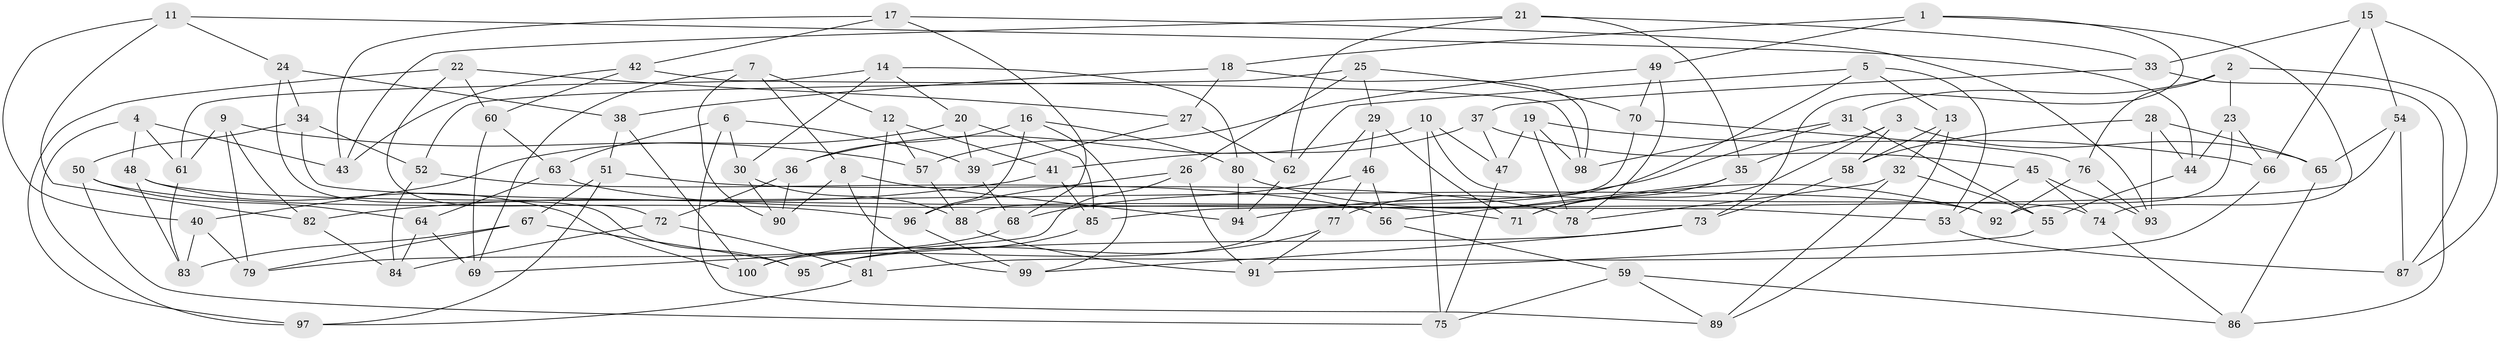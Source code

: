 // coarse degree distribution, {6: 0.35714285714285715, 4: 0.5285714285714286, 5: 0.07142857142857142, 3: 0.04285714285714286}
// Generated by graph-tools (version 1.1) at 2025/52/02/27/25 19:52:29]
// undirected, 100 vertices, 200 edges
graph export_dot {
graph [start="1"]
  node [color=gray90,style=filled];
  1;
  2;
  3;
  4;
  5;
  6;
  7;
  8;
  9;
  10;
  11;
  12;
  13;
  14;
  15;
  16;
  17;
  18;
  19;
  20;
  21;
  22;
  23;
  24;
  25;
  26;
  27;
  28;
  29;
  30;
  31;
  32;
  33;
  34;
  35;
  36;
  37;
  38;
  39;
  40;
  41;
  42;
  43;
  44;
  45;
  46;
  47;
  48;
  49;
  50;
  51;
  52;
  53;
  54;
  55;
  56;
  57;
  58;
  59;
  60;
  61;
  62;
  63;
  64;
  65;
  66;
  67;
  68;
  69;
  70;
  71;
  72;
  73;
  74;
  75;
  76;
  77;
  78;
  79;
  80;
  81;
  82;
  83;
  84;
  85;
  86;
  87;
  88;
  89;
  90;
  91;
  92;
  93;
  94;
  95;
  96;
  97;
  98;
  99;
  100;
  1 -- 74;
  1 -- 49;
  1 -- 73;
  1 -- 18;
  2 -- 87;
  2 -- 31;
  2 -- 76;
  2 -- 23;
  3 -- 35;
  3 -- 58;
  3 -- 65;
  3 -- 71;
  4 -- 43;
  4 -- 97;
  4 -- 61;
  4 -- 48;
  5 -- 77;
  5 -- 13;
  5 -- 62;
  5 -- 53;
  6 -- 39;
  6 -- 89;
  6 -- 63;
  6 -- 30;
  7 -- 69;
  7 -- 90;
  7 -- 12;
  7 -- 8;
  8 -- 94;
  8 -- 99;
  8 -- 90;
  9 -- 82;
  9 -- 79;
  9 -- 61;
  9 -- 57;
  10 -- 75;
  10 -- 47;
  10 -- 36;
  10 -- 74;
  11 -- 40;
  11 -- 24;
  11 -- 82;
  11 -- 44;
  12 -- 57;
  12 -- 81;
  12 -- 41;
  13 -- 32;
  13 -- 58;
  13 -- 89;
  14 -- 20;
  14 -- 30;
  14 -- 61;
  14 -- 80;
  15 -- 33;
  15 -- 66;
  15 -- 87;
  15 -- 54;
  16 -- 80;
  16 -- 99;
  16 -- 96;
  16 -- 36;
  17 -- 43;
  17 -- 68;
  17 -- 93;
  17 -- 42;
  18 -- 27;
  18 -- 38;
  18 -- 98;
  19 -- 66;
  19 -- 47;
  19 -- 78;
  19 -- 98;
  20 -- 39;
  20 -- 85;
  20 -- 40;
  21 -- 33;
  21 -- 62;
  21 -- 43;
  21 -- 35;
  22 -- 27;
  22 -- 72;
  22 -- 60;
  22 -- 97;
  23 -- 44;
  23 -- 66;
  23 -- 92;
  24 -- 34;
  24 -- 95;
  24 -- 38;
  25 -- 26;
  25 -- 70;
  25 -- 52;
  25 -- 29;
  26 -- 96;
  26 -- 69;
  26 -- 91;
  27 -- 39;
  27 -- 62;
  28 -- 44;
  28 -- 93;
  28 -- 58;
  28 -- 65;
  29 -- 46;
  29 -- 100;
  29 -- 71;
  30 -- 88;
  30 -- 90;
  31 -- 98;
  31 -- 94;
  31 -- 55;
  32 -- 89;
  32 -- 55;
  32 -- 78;
  33 -- 37;
  33 -- 86;
  34 -- 53;
  34 -- 52;
  34 -- 50;
  35 -- 56;
  35 -- 71;
  36 -- 90;
  36 -- 72;
  37 -- 41;
  37 -- 47;
  37 -- 45;
  38 -- 100;
  38 -- 51;
  39 -- 68;
  40 -- 79;
  40 -- 83;
  41 -- 85;
  41 -- 82;
  42 -- 98;
  42 -- 43;
  42 -- 60;
  44 -- 55;
  45 -- 74;
  45 -- 53;
  45 -- 93;
  46 -- 56;
  46 -- 68;
  46 -- 77;
  47 -- 75;
  48 -- 100;
  48 -- 92;
  48 -- 83;
  49 -- 57;
  49 -- 78;
  49 -- 70;
  50 -- 75;
  50 -- 64;
  50 -- 96;
  51 -- 78;
  51 -- 97;
  51 -- 67;
  52 -- 56;
  52 -- 84;
  53 -- 87;
  54 -- 85;
  54 -- 65;
  54 -- 87;
  55 -- 91;
  56 -- 59;
  57 -- 88;
  58 -- 73;
  59 -- 86;
  59 -- 75;
  59 -- 89;
  60 -- 63;
  60 -- 69;
  61 -- 83;
  62 -- 94;
  63 -- 71;
  63 -- 64;
  64 -- 84;
  64 -- 69;
  65 -- 86;
  66 -- 81;
  67 -- 79;
  67 -- 83;
  67 -- 95;
  68 -- 79;
  70 -- 76;
  70 -- 88;
  72 -- 84;
  72 -- 81;
  73 -- 95;
  73 -- 99;
  74 -- 86;
  76 -- 93;
  76 -- 92;
  77 -- 91;
  77 -- 95;
  80 -- 92;
  80 -- 94;
  81 -- 97;
  82 -- 84;
  85 -- 100;
  88 -- 91;
  96 -- 99;
}
